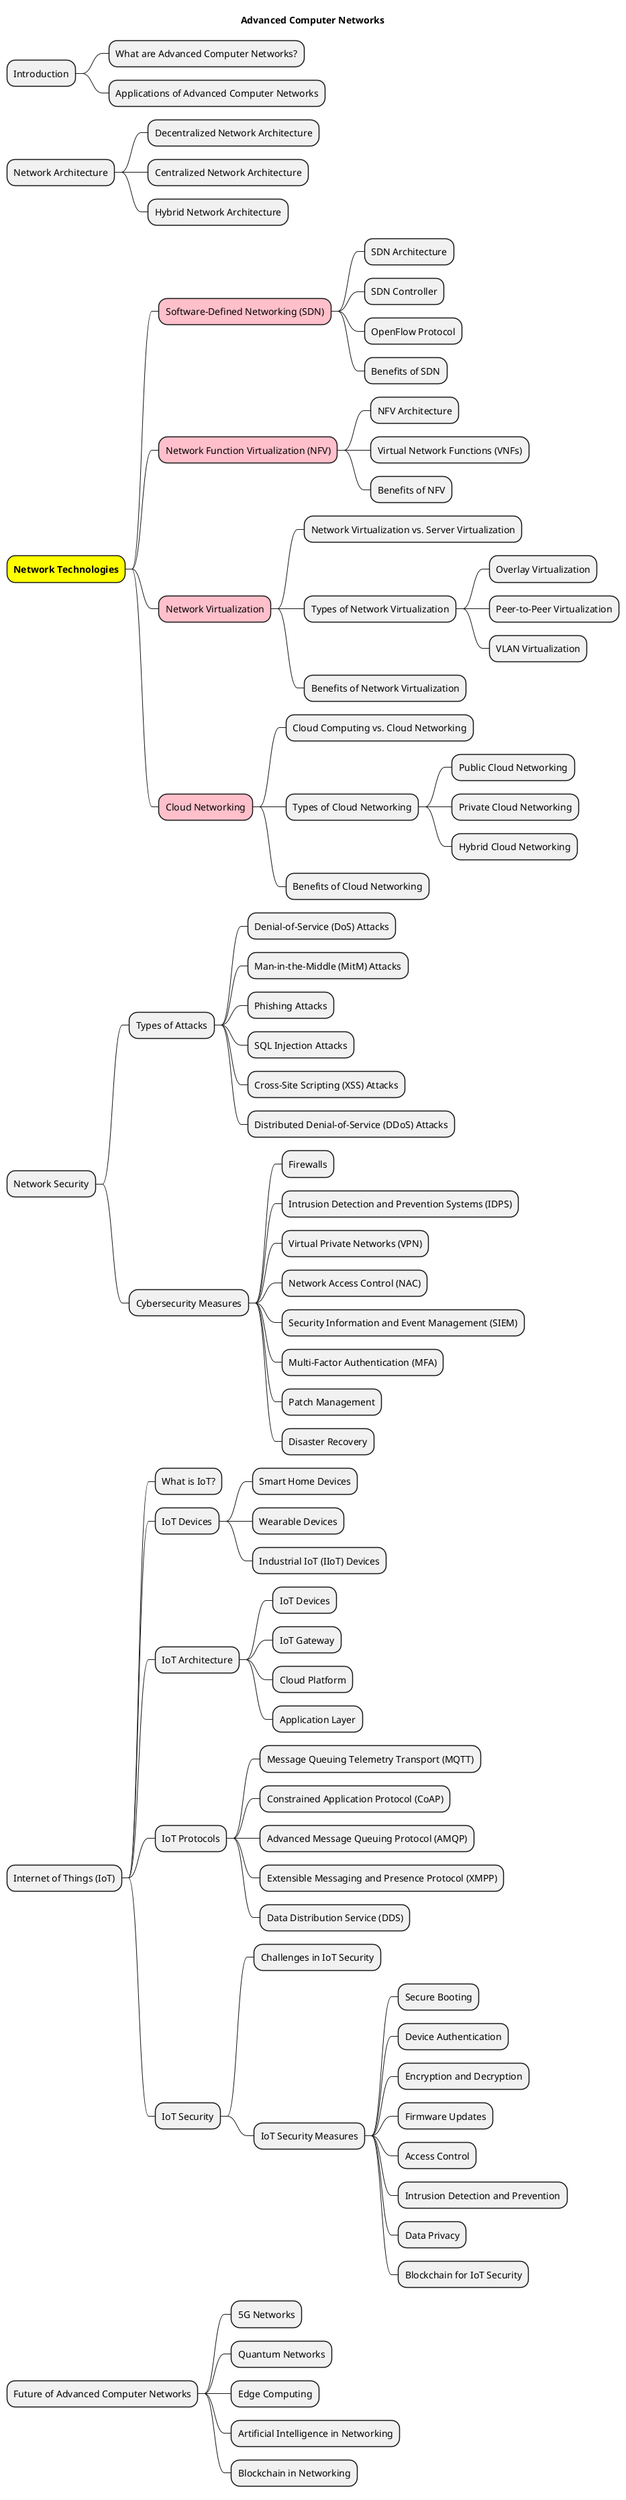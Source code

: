 @startmindmap
title Advanced Computer Networks
* Introduction
** What are Advanced Computer Networks?
** Applications of Advanced Computer Networks
* Network Architecture
** Decentralized Network Architecture
** Centralized Network Architecture
** Hybrid Network Architecture
*[#yellow] **Network Technologies**
**[#pink] Software-Defined Networking (SDN)
*** SDN Architecture
*** SDN Controller
*** OpenFlow Protocol
*** Benefits of SDN
**[#pink] Network Function Virtualization (NFV)
*** NFV Architecture
*** Virtual Network Functions (VNFs)
*** Benefits of NFV
**[#pink] Network Virtualization
*** Network Virtualization vs. Server Virtualization
*** Types of Network Virtualization
**** Overlay Virtualization
**** Peer-to-Peer Virtualization
**** VLAN Virtualization
*** Benefits of Network Virtualization
**[#pink] Cloud Networking
*** Cloud Computing vs. Cloud Networking
*** Types of Cloud Networking
**** Public Cloud Networking
**** Private Cloud Networking
**** Hybrid Cloud Networking
*** Benefits of Cloud Networking
* Network Security
** Types of Attacks
*** Denial-of-Service (DoS) Attacks
*** Man-in-the-Middle (MitM) Attacks
*** Phishing Attacks
*** SQL Injection Attacks
*** Cross-Site Scripting (XSS) Attacks
*** Distributed Denial-of-Service (DDoS) Attacks
** Cybersecurity Measures
*** Firewalls
*** Intrusion Detection and Prevention Systems (IDPS)
*** Virtual Private Networks (VPN)
*** Network Access Control (NAC)
*** Security Information and Event Management (SIEM)
*** Multi-Factor Authentication (MFA)
*** Patch Management
*** Disaster Recovery
* Internet of Things (IoT)
** What is IoT?
** IoT Devices
*** Smart Home Devices
*** Wearable Devices
*** Industrial IoT (IIoT) Devices
** IoT Architecture
*** IoT Devices
*** IoT Gateway
*** Cloud Platform
*** Application Layer
** IoT Protocols
*** Message Queuing Telemetry Transport (MQTT)
*** Constrained Application Protocol (CoAP)
*** Advanced Message Queuing Protocol (AMQP)
*** Extensible Messaging and Presence Protocol (XMPP)
*** Data Distribution Service (DDS)
** IoT Security
*** Challenges in IoT Security
*** IoT Security Measures
**** Secure Booting
**** Device Authentication
**** Encryption and Decryption
**** Firmware Updates
**** Access Control
**** Intrusion Detection and Prevention
**** Data Privacy
**** Blockchain for IoT Security
* Future of Advanced Computer Networks
** 5G Networks
** Quantum Networks
** Edge Computing
** Artificial Intelligence in Networking
** Blockchain in Networking
@endmindmap
